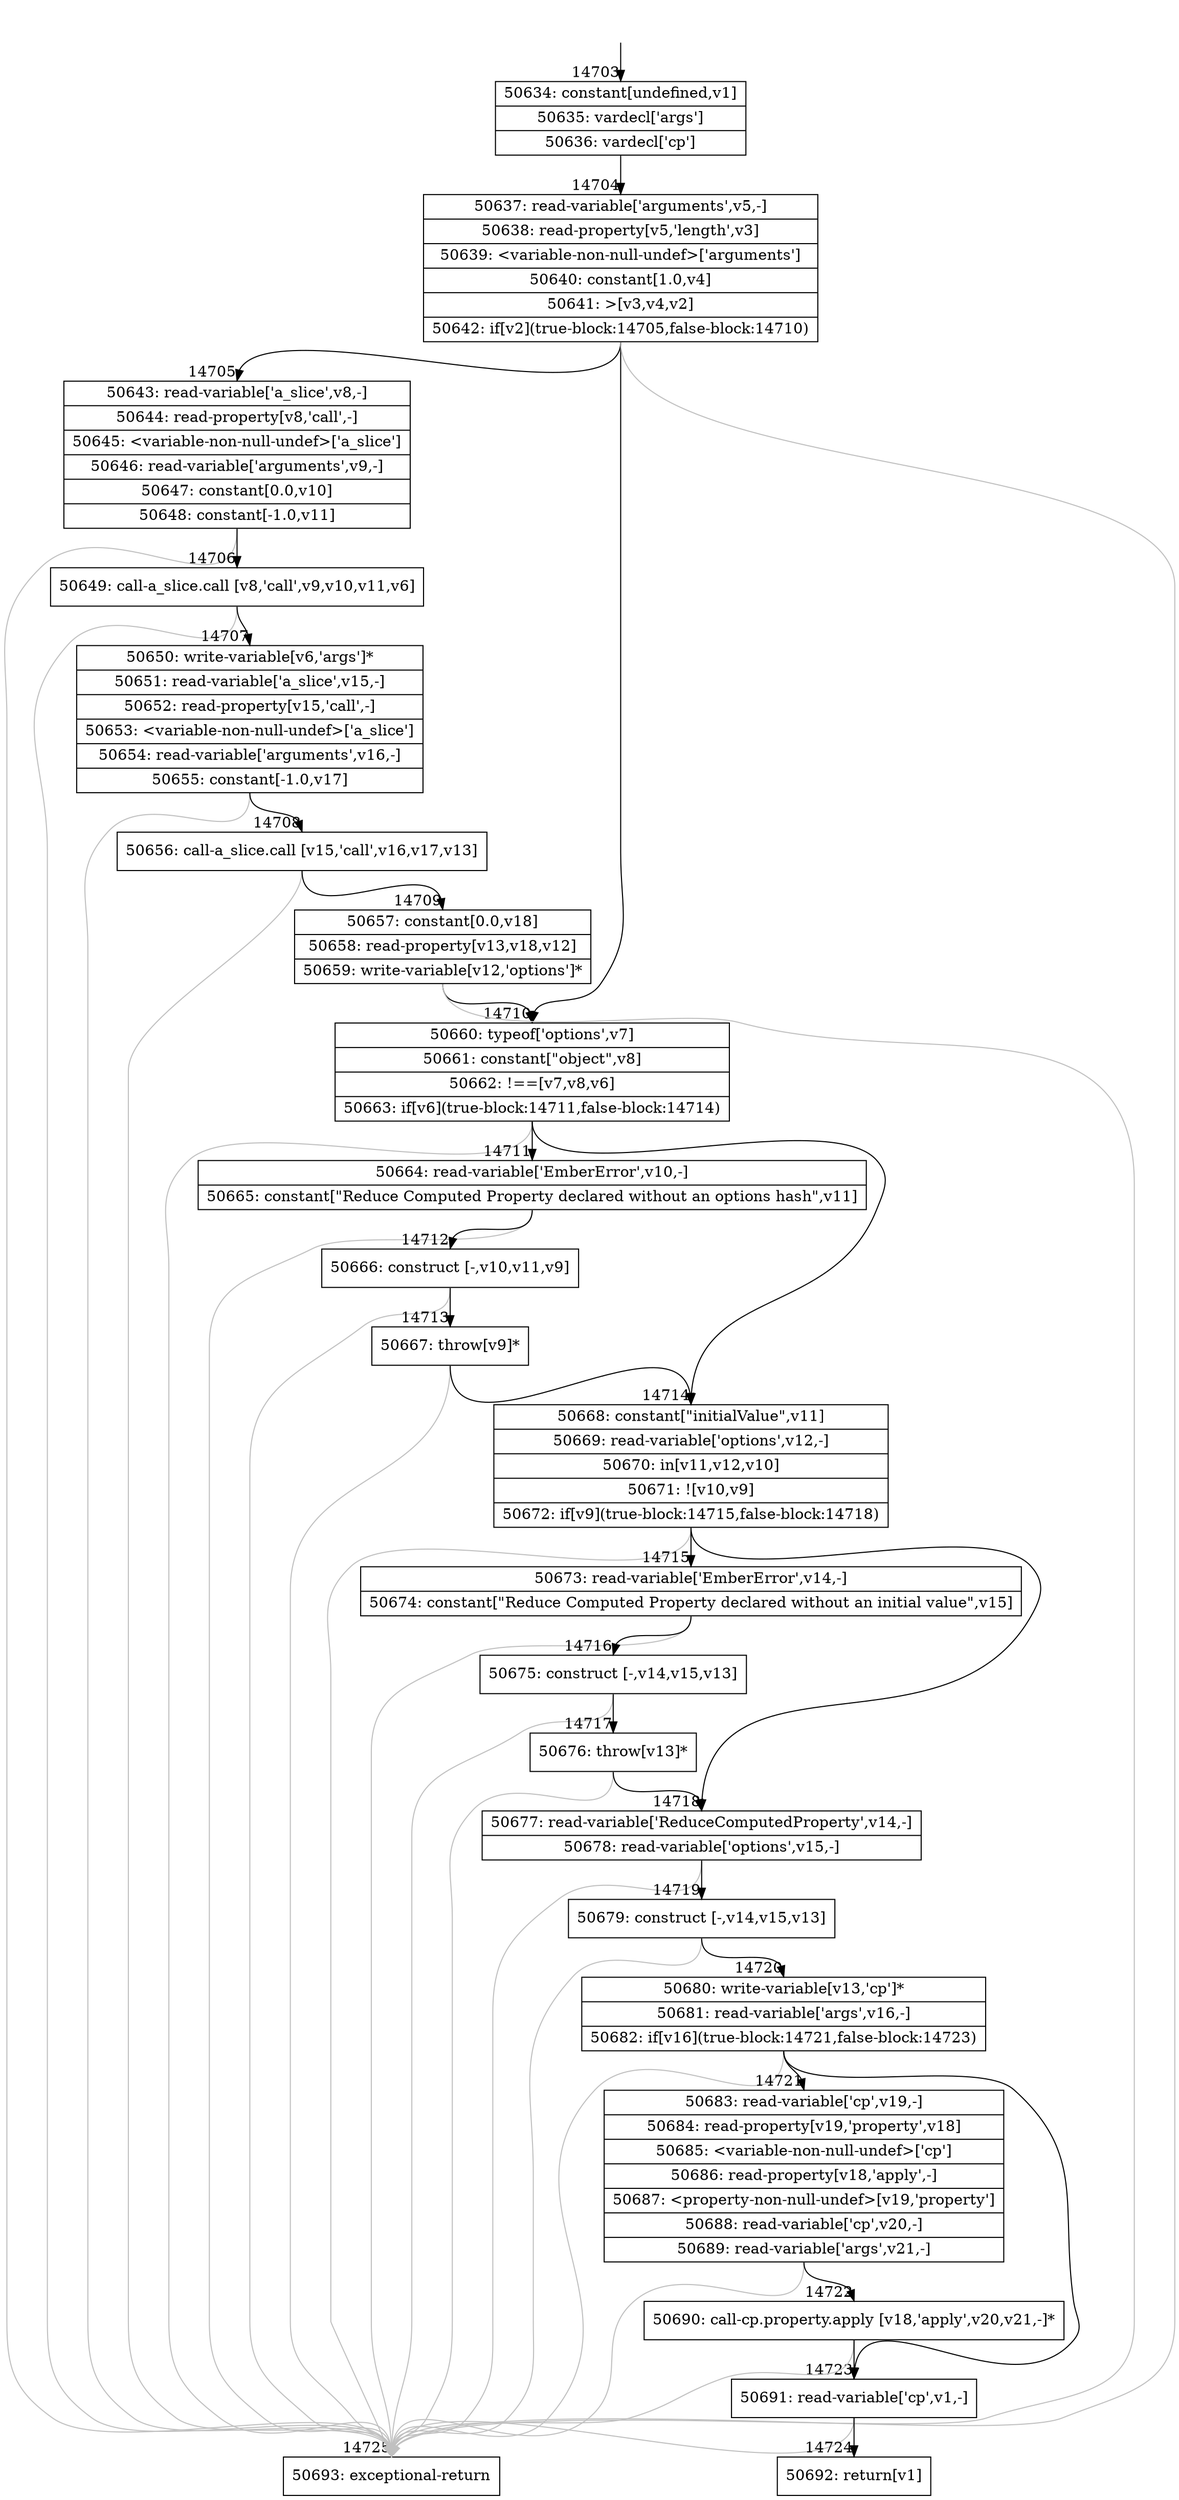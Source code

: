 digraph {
rankdir="TD"
BB_entry1229[shape=none,label=""];
BB_entry1229 -> BB14703 [tailport=s, headport=n, headlabel="    14703"]
BB14703 [shape=record label="{50634: constant[undefined,v1]|50635: vardecl['args']|50636: vardecl['cp']}" ] 
BB14703 -> BB14704 [tailport=s, headport=n, headlabel="      14704"]
BB14704 [shape=record label="{50637: read-variable['arguments',v5,-]|50638: read-property[v5,'length',v3]|50639: \<variable-non-null-undef\>['arguments']|50640: constant[1.0,v4]|50641: \>[v3,v4,v2]|50642: if[v2](true-block:14705,false-block:14710)}" ] 
BB14704 -> BB14705 [tailport=s, headport=n, headlabel="      14705"]
BB14704 -> BB14710 [tailport=s, headport=n, headlabel="      14710"]
BB14704 -> BB14725 [tailport=s, headport=n, color=gray, headlabel="      14725"]
BB14705 [shape=record label="{50643: read-variable['a_slice',v8,-]|50644: read-property[v8,'call',-]|50645: \<variable-non-null-undef\>['a_slice']|50646: read-variable['arguments',v9,-]|50647: constant[0.0,v10]|50648: constant[-1.0,v11]}" ] 
BB14705 -> BB14706 [tailport=s, headport=n, headlabel="      14706"]
BB14705 -> BB14725 [tailport=s, headport=n, color=gray]
BB14706 [shape=record label="{50649: call-a_slice.call [v8,'call',v9,v10,v11,v6]}" ] 
BB14706 -> BB14707 [tailport=s, headport=n, headlabel="      14707"]
BB14706 -> BB14725 [tailport=s, headport=n, color=gray]
BB14707 [shape=record label="{50650: write-variable[v6,'args']*|50651: read-variable['a_slice',v15,-]|50652: read-property[v15,'call',-]|50653: \<variable-non-null-undef\>['a_slice']|50654: read-variable['arguments',v16,-]|50655: constant[-1.0,v17]}" ] 
BB14707 -> BB14708 [tailport=s, headport=n, headlabel="      14708"]
BB14707 -> BB14725 [tailport=s, headport=n, color=gray]
BB14708 [shape=record label="{50656: call-a_slice.call [v15,'call',v16,v17,v13]}" ] 
BB14708 -> BB14709 [tailport=s, headport=n, headlabel="      14709"]
BB14708 -> BB14725 [tailport=s, headport=n, color=gray]
BB14709 [shape=record label="{50657: constant[0.0,v18]|50658: read-property[v13,v18,v12]|50659: write-variable[v12,'options']*}" ] 
BB14709 -> BB14710 [tailport=s, headport=n]
BB14709 -> BB14725 [tailport=s, headport=n, color=gray]
BB14710 [shape=record label="{50660: typeof['options',v7]|50661: constant[\"object\",v8]|50662: !==[v7,v8,v6]|50663: if[v6](true-block:14711,false-block:14714)}" ] 
BB14710 -> BB14711 [tailport=s, headport=n, headlabel="      14711"]
BB14710 -> BB14714 [tailport=s, headport=n, headlabel="      14714"]
BB14710 -> BB14725 [tailport=s, headport=n, color=gray]
BB14711 [shape=record label="{50664: read-variable['EmberError',v10,-]|50665: constant[\"Reduce Computed Property declared without an options hash\",v11]}" ] 
BB14711 -> BB14712 [tailport=s, headport=n, headlabel="      14712"]
BB14711 -> BB14725 [tailport=s, headport=n, color=gray]
BB14712 [shape=record label="{50666: construct [-,v10,v11,v9]}" ] 
BB14712 -> BB14713 [tailport=s, headport=n, headlabel="      14713"]
BB14712 -> BB14725 [tailport=s, headport=n, color=gray]
BB14713 [shape=record label="{50667: throw[v9]*}" ] 
BB14713 -> BB14714 [tailport=s, headport=n]
BB14713 -> BB14725 [tailport=s, headport=n, color=gray]
BB14714 [shape=record label="{50668: constant[\"initialValue\",v11]|50669: read-variable['options',v12,-]|50670: in[v11,v12,v10]|50671: ![v10,v9]|50672: if[v9](true-block:14715,false-block:14718)}" ] 
BB14714 -> BB14715 [tailport=s, headport=n, headlabel="      14715"]
BB14714 -> BB14718 [tailport=s, headport=n, headlabel="      14718"]
BB14714 -> BB14725 [tailport=s, headport=n, color=gray]
BB14715 [shape=record label="{50673: read-variable['EmberError',v14,-]|50674: constant[\"Reduce Computed Property declared without an initial value\",v15]}" ] 
BB14715 -> BB14716 [tailport=s, headport=n, headlabel="      14716"]
BB14715 -> BB14725 [tailport=s, headport=n, color=gray]
BB14716 [shape=record label="{50675: construct [-,v14,v15,v13]}" ] 
BB14716 -> BB14717 [tailport=s, headport=n, headlabel="      14717"]
BB14716 -> BB14725 [tailport=s, headport=n, color=gray]
BB14717 [shape=record label="{50676: throw[v13]*}" ] 
BB14717 -> BB14718 [tailport=s, headport=n]
BB14717 -> BB14725 [tailport=s, headport=n, color=gray]
BB14718 [shape=record label="{50677: read-variable['ReduceComputedProperty',v14,-]|50678: read-variable['options',v15,-]}" ] 
BB14718 -> BB14719 [tailport=s, headport=n, headlabel="      14719"]
BB14718 -> BB14725 [tailport=s, headport=n, color=gray]
BB14719 [shape=record label="{50679: construct [-,v14,v15,v13]}" ] 
BB14719 -> BB14720 [tailport=s, headport=n, headlabel="      14720"]
BB14719 -> BB14725 [tailport=s, headport=n, color=gray]
BB14720 [shape=record label="{50680: write-variable[v13,'cp']*|50681: read-variable['args',v16,-]|50682: if[v16](true-block:14721,false-block:14723)}" ] 
BB14720 -> BB14721 [tailport=s, headport=n, headlabel="      14721"]
BB14720 -> BB14723 [tailport=s, headport=n, headlabel="      14723"]
BB14720 -> BB14725 [tailport=s, headport=n, color=gray]
BB14721 [shape=record label="{50683: read-variable['cp',v19,-]|50684: read-property[v19,'property',v18]|50685: \<variable-non-null-undef\>['cp']|50686: read-property[v18,'apply',-]|50687: \<property-non-null-undef\>[v19,'property']|50688: read-variable['cp',v20,-]|50689: read-variable['args',v21,-]}" ] 
BB14721 -> BB14722 [tailport=s, headport=n, headlabel="      14722"]
BB14721 -> BB14725 [tailport=s, headport=n, color=gray]
BB14722 [shape=record label="{50690: call-cp.property.apply [v18,'apply',v20,v21,-]*}" ] 
BB14722 -> BB14723 [tailport=s, headport=n]
BB14722 -> BB14725 [tailport=s, headport=n, color=gray]
BB14723 [shape=record label="{50691: read-variable['cp',v1,-]}" ] 
BB14723 -> BB14724 [tailport=s, headport=n, headlabel="      14724"]
BB14723 -> BB14725 [tailport=s, headport=n, color=gray]
BB14724 [shape=record label="{50692: return[v1]}" ] 
BB14725 [shape=record label="{50693: exceptional-return}" ] 
//#$~ 27027
}
